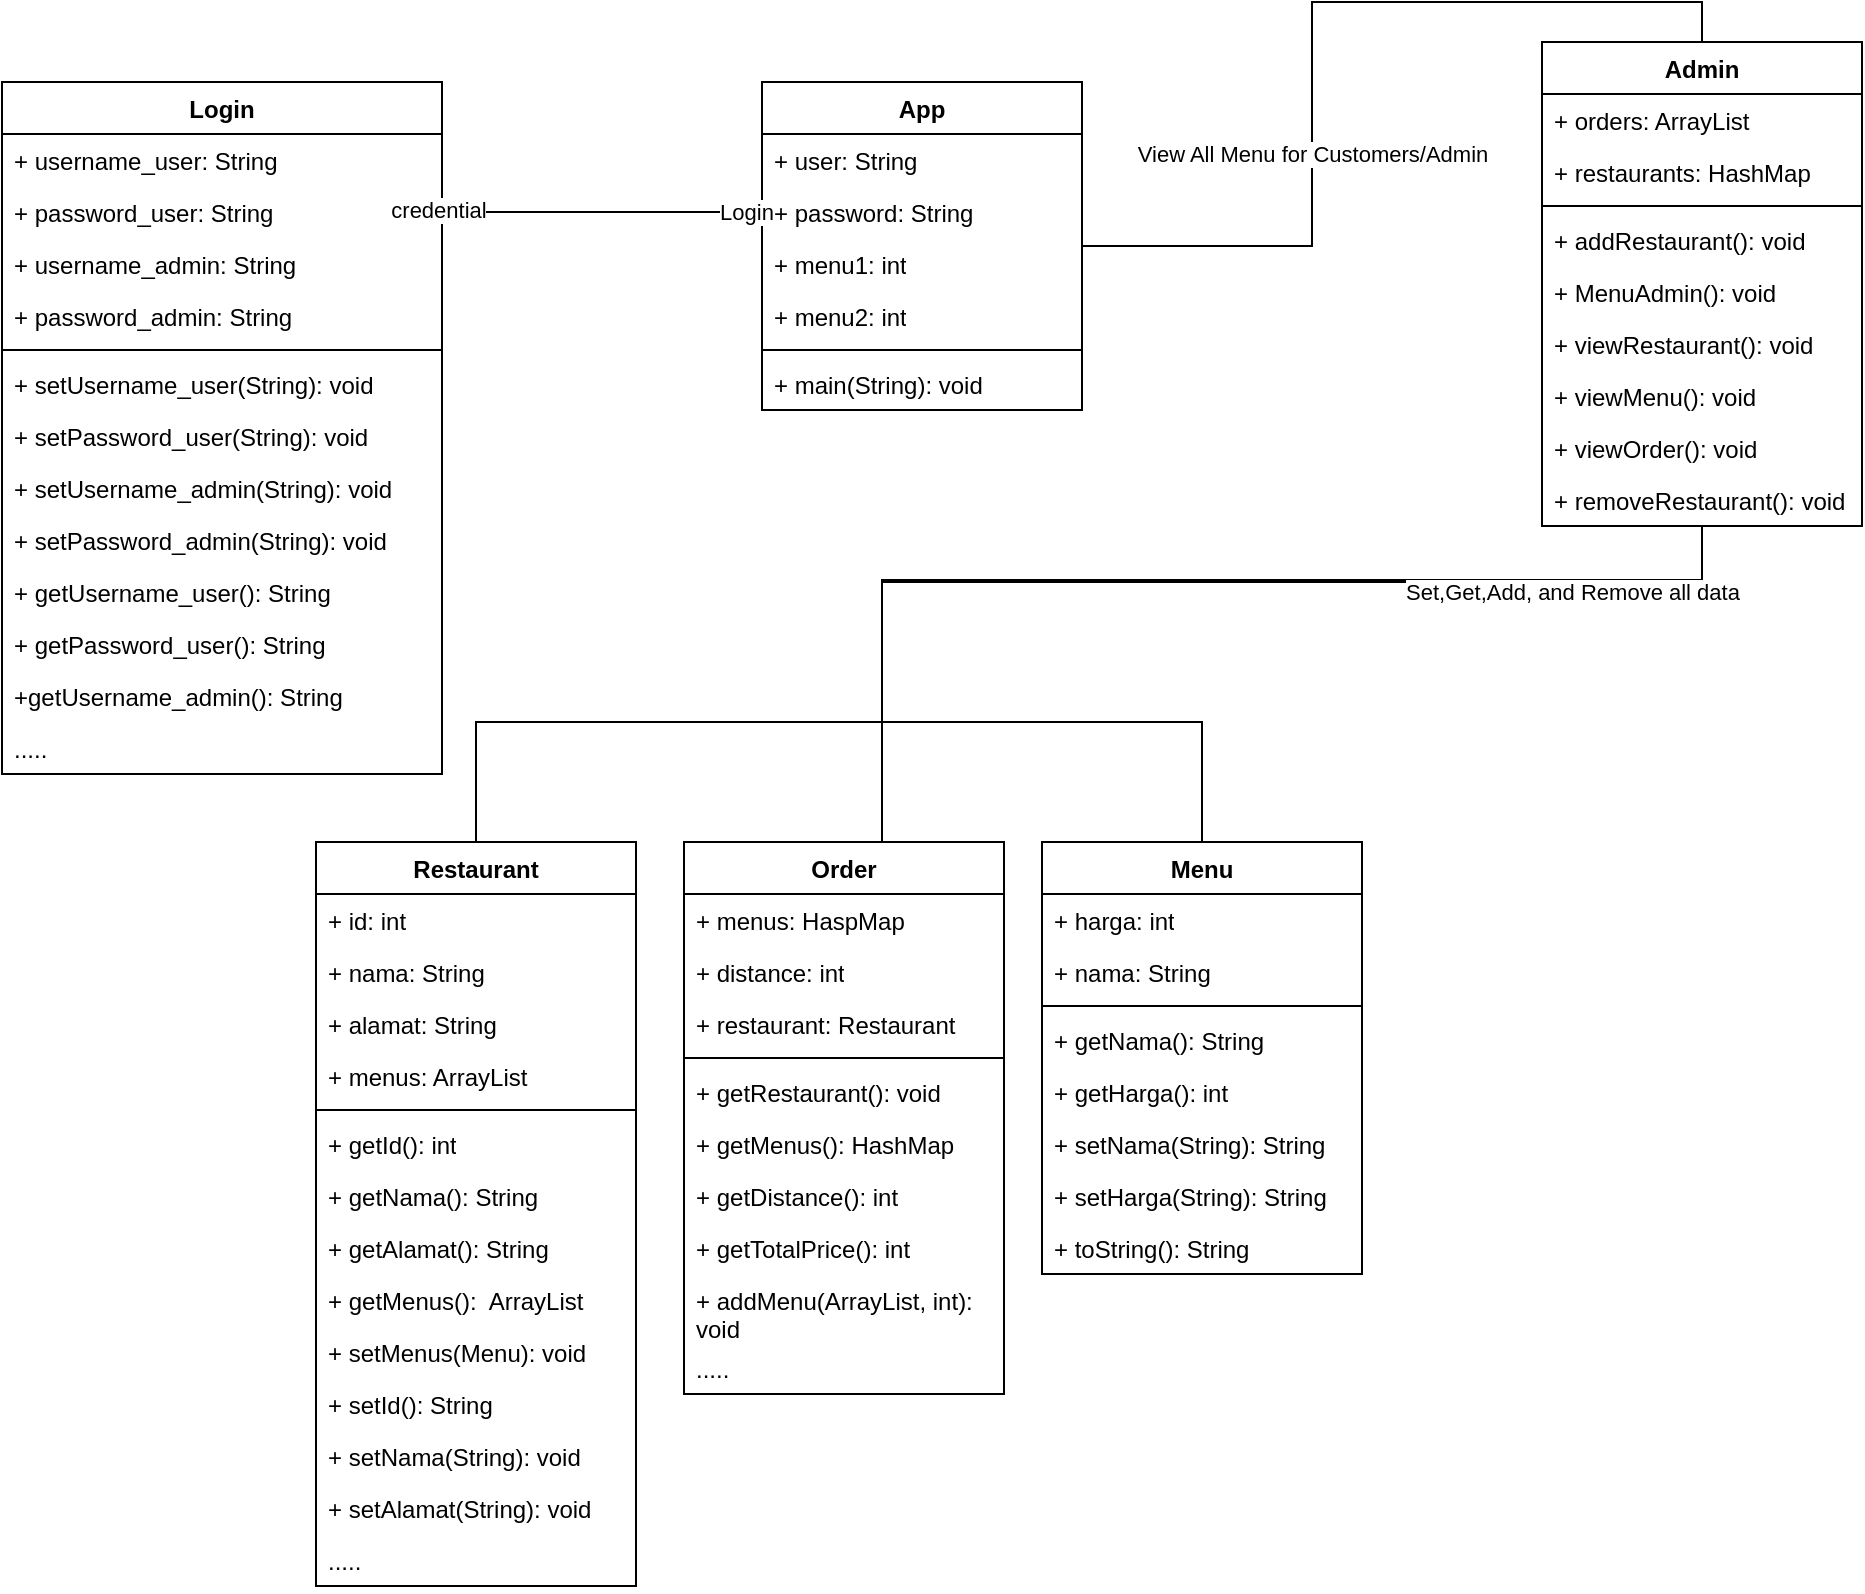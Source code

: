 <mxfile version="20.3.0" type="device"><diagram id="C5RBs43oDa-KdzZeNtuy" name="Page-1"><mxGraphModel dx="2310" dy="983" grid="1" gridSize="10" guides="1" tooltips="1" connect="1" arrows="1" fold="1" page="1" pageScale="1" pageWidth="827" pageHeight="1169" math="0" shadow="0"><root><mxCell id="WIyWlLk6GJQsqaUBKTNV-0"/><mxCell id="WIyWlLk6GJQsqaUBKTNV-1" parent="WIyWlLk6GJQsqaUBKTNV-0"/><mxCell id="Rb6IVblVEeUFYV8bvyJH-135" style="edgeStyle=orthogonalEdgeStyle;rounded=0;orthogonalLoop=1;jettySize=auto;html=1;entryX=0.5;entryY=0;entryDx=0;entryDy=0;endArrow=none;endFill=0;" parent="WIyWlLk6GJQsqaUBKTNV-1" source="Rb6IVblVEeUFYV8bvyJH-27" target="Rb6IVblVEeUFYV8bvyJH-101" edge="1"><mxGeometry relative="1" as="geometry"/></mxCell><mxCell id="Rb6IVblVEeUFYV8bvyJH-136" value="View All Menu for Customers/Admin" style="edgeLabel;html=1;align=center;verticalAlign=middle;resizable=0;points=[];" parent="Rb6IVblVEeUFYV8bvyJH-135" connectable="0" vertex="1"><mxGeometry x="-0.288" relative="1" as="geometry"><mxPoint as="offset"/></mxGeometry></mxCell><mxCell id="Rb6IVblVEeUFYV8bvyJH-27" value="App" style="swimlane;fontStyle=1;align=center;verticalAlign=top;childLayout=stackLayout;horizontal=1;startSize=26;horizontalStack=0;resizeParent=1;resizeParentMax=0;resizeLast=0;collapsible=1;marginBottom=0;whiteSpace=wrap;html=1;" parent="WIyWlLk6GJQsqaUBKTNV-1" vertex="1"><mxGeometry x="-270" y="240" width="160" height="164" as="geometry"/></mxCell><mxCell id="Rb6IVblVEeUFYV8bvyJH-28" value="+ user: String" style="text;strokeColor=none;fillColor=none;align=left;verticalAlign=top;spacingLeft=4;spacingRight=4;overflow=hidden;rotatable=0;points=[[0,0.5],[1,0.5]];portConstraint=eastwest;whiteSpace=wrap;html=1;" parent="Rb6IVblVEeUFYV8bvyJH-27" vertex="1"><mxGeometry y="26" width="160" height="26" as="geometry"/></mxCell><mxCell id="Rb6IVblVEeUFYV8bvyJH-33" value="+ password: String" style="text;strokeColor=none;fillColor=none;align=left;verticalAlign=top;spacingLeft=4;spacingRight=4;overflow=hidden;rotatable=0;points=[[0,0.5],[1,0.5]];portConstraint=eastwest;whiteSpace=wrap;html=1;" parent="Rb6IVblVEeUFYV8bvyJH-27" vertex="1"><mxGeometry y="52" width="160" height="26" as="geometry"/></mxCell><mxCell id="Rb6IVblVEeUFYV8bvyJH-32" value="+ menu1: int" style="text;strokeColor=none;fillColor=none;align=left;verticalAlign=top;spacingLeft=4;spacingRight=4;overflow=hidden;rotatable=0;points=[[0,0.5],[1,0.5]];portConstraint=eastwest;whiteSpace=wrap;html=1;" parent="Rb6IVblVEeUFYV8bvyJH-27" vertex="1"><mxGeometry y="78" width="160" height="26" as="geometry"/></mxCell><mxCell id="Rb6IVblVEeUFYV8bvyJH-31" value="+ menu2: int" style="text;strokeColor=none;fillColor=none;align=left;verticalAlign=top;spacingLeft=4;spacingRight=4;overflow=hidden;rotatable=0;points=[[0,0.5],[1,0.5]];portConstraint=eastwest;whiteSpace=wrap;html=1;" parent="Rb6IVblVEeUFYV8bvyJH-27" vertex="1"><mxGeometry y="104" width="160" height="26" as="geometry"/></mxCell><mxCell id="Rb6IVblVEeUFYV8bvyJH-29" value="" style="line;strokeWidth=1;fillColor=none;align=left;verticalAlign=middle;spacingTop=-1;spacingLeft=3;spacingRight=3;rotatable=0;labelPosition=right;points=[];portConstraint=eastwest;strokeColor=inherit;" parent="Rb6IVblVEeUFYV8bvyJH-27" vertex="1"><mxGeometry y="130" width="160" height="8" as="geometry"/></mxCell><mxCell id="Rb6IVblVEeUFYV8bvyJH-129" value="+ main(String): void" style="text;strokeColor=none;fillColor=none;align=left;verticalAlign=top;spacingLeft=4;spacingRight=4;overflow=hidden;rotatable=0;points=[[0,0.5],[1,0.5]];portConstraint=eastwest;whiteSpace=wrap;html=1;" parent="Rb6IVblVEeUFYV8bvyJH-27" vertex="1"><mxGeometry y="138" width="160" height="26" as="geometry"/></mxCell><mxCell id="Rb6IVblVEeUFYV8bvyJH-34" value="Login" style="swimlane;fontStyle=1;align=center;verticalAlign=top;childLayout=stackLayout;horizontal=1;startSize=26;horizontalStack=0;resizeParent=1;resizeParentMax=0;resizeLast=0;collapsible=1;marginBottom=0;whiteSpace=wrap;html=1;" parent="WIyWlLk6GJQsqaUBKTNV-1" vertex="1"><mxGeometry x="-650" y="240" width="220" height="346" as="geometry"/></mxCell><mxCell id="Rb6IVblVEeUFYV8bvyJH-35" value="+ username_user: String" style="text;strokeColor=none;fillColor=none;align=left;verticalAlign=top;spacingLeft=4;spacingRight=4;overflow=hidden;rotatable=0;points=[[0,0.5],[1,0.5]];portConstraint=eastwest;whiteSpace=wrap;html=1;" parent="Rb6IVblVEeUFYV8bvyJH-34" vertex="1"><mxGeometry y="26" width="220" height="26" as="geometry"/></mxCell><mxCell id="Rb6IVblVEeUFYV8bvyJH-36" value="+ password_user: String" style="text;strokeColor=none;fillColor=none;align=left;verticalAlign=top;spacingLeft=4;spacingRight=4;overflow=hidden;rotatable=0;points=[[0,0.5],[1,0.5]];portConstraint=eastwest;whiteSpace=wrap;html=1;" parent="Rb6IVblVEeUFYV8bvyJH-34" vertex="1"><mxGeometry y="52" width="220" height="26" as="geometry"/></mxCell><mxCell id="Rb6IVblVEeUFYV8bvyJH-37" value="+ username_admin: String" style="text;strokeColor=none;fillColor=none;align=left;verticalAlign=top;spacingLeft=4;spacingRight=4;overflow=hidden;rotatable=0;points=[[0,0.5],[1,0.5]];portConstraint=eastwest;whiteSpace=wrap;html=1;" parent="Rb6IVblVEeUFYV8bvyJH-34" vertex="1"><mxGeometry y="78" width="220" height="26" as="geometry"/></mxCell><mxCell id="Rb6IVblVEeUFYV8bvyJH-38" value="+ password_admin: String" style="text;strokeColor=none;fillColor=none;align=left;verticalAlign=top;spacingLeft=4;spacingRight=4;overflow=hidden;rotatable=0;points=[[0,0.5],[1,0.5]];portConstraint=eastwest;whiteSpace=wrap;html=1;" parent="Rb6IVblVEeUFYV8bvyJH-34" vertex="1"><mxGeometry y="104" width="220" height="26" as="geometry"/></mxCell><mxCell id="Rb6IVblVEeUFYV8bvyJH-39" value="" style="line;strokeWidth=1;fillColor=none;align=left;verticalAlign=middle;spacingTop=-1;spacingLeft=3;spacingRight=3;rotatable=0;labelPosition=right;points=[];portConstraint=eastwest;strokeColor=inherit;" parent="Rb6IVblVEeUFYV8bvyJH-34" vertex="1"><mxGeometry y="130" width="220" height="8" as="geometry"/></mxCell><mxCell id="Rb6IVblVEeUFYV8bvyJH-40" value="+ setUsername_user(String): void" style="text;strokeColor=none;fillColor=none;align=left;verticalAlign=top;spacingLeft=4;spacingRight=4;overflow=hidden;rotatable=0;points=[[0,0.5],[1,0.5]];portConstraint=eastwest;whiteSpace=wrap;html=1;" parent="Rb6IVblVEeUFYV8bvyJH-34" vertex="1"><mxGeometry y="138" width="220" height="26" as="geometry"/></mxCell><mxCell id="Rb6IVblVEeUFYV8bvyJH-41" value="+ setPassword_user(String): void" style="text;strokeColor=none;fillColor=none;align=left;verticalAlign=top;spacingLeft=4;spacingRight=4;overflow=hidden;rotatable=0;points=[[0,0.5],[1,0.5]];portConstraint=eastwest;whiteSpace=wrap;html=1;" parent="Rb6IVblVEeUFYV8bvyJH-34" vertex="1"><mxGeometry y="164" width="220" height="26" as="geometry"/></mxCell><mxCell id="Rb6IVblVEeUFYV8bvyJH-42" value="+ setUsername_admin(String): void" style="text;strokeColor=none;fillColor=none;align=left;verticalAlign=top;spacingLeft=4;spacingRight=4;overflow=hidden;rotatable=0;points=[[0,0.5],[1,0.5]];portConstraint=eastwest;whiteSpace=wrap;html=1;" parent="Rb6IVblVEeUFYV8bvyJH-34" vertex="1"><mxGeometry y="190" width="220" height="26" as="geometry"/></mxCell><mxCell id="Rb6IVblVEeUFYV8bvyJH-43" value="+ setPassword_admin(String): void" style="text;strokeColor=none;fillColor=none;align=left;verticalAlign=top;spacingLeft=4;spacingRight=4;overflow=hidden;rotatable=0;points=[[0,0.5],[1,0.5]];portConstraint=eastwest;whiteSpace=wrap;html=1;" parent="Rb6IVblVEeUFYV8bvyJH-34" vertex="1"><mxGeometry y="216" width="220" height="26" as="geometry"/></mxCell><mxCell id="Rb6IVblVEeUFYV8bvyJH-44" value="+ getUsername_user(): String" style="text;strokeColor=none;fillColor=none;align=left;verticalAlign=top;spacingLeft=4;spacingRight=4;overflow=hidden;rotatable=0;points=[[0,0.5],[1,0.5]];portConstraint=eastwest;whiteSpace=wrap;html=1;" parent="Rb6IVblVEeUFYV8bvyJH-34" vertex="1"><mxGeometry y="242" width="220" height="26" as="geometry"/></mxCell><mxCell id="Rb6IVblVEeUFYV8bvyJH-47" value="+ getPassword_user(): String" style="text;strokeColor=none;fillColor=none;align=left;verticalAlign=top;spacingLeft=4;spacingRight=4;overflow=hidden;rotatable=0;points=[[0,0.5],[1,0.5]];portConstraint=eastwest;whiteSpace=wrap;html=1;" parent="Rb6IVblVEeUFYV8bvyJH-34" vertex="1"><mxGeometry y="268" width="220" height="26" as="geometry"/></mxCell><mxCell id="Rb6IVblVEeUFYV8bvyJH-46" value="+getUsername_admin(): String" style="text;strokeColor=none;fillColor=none;align=left;verticalAlign=top;spacingLeft=4;spacingRight=4;overflow=hidden;rotatable=0;points=[[0,0.5],[1,0.5]];portConstraint=eastwest;whiteSpace=wrap;html=1;" parent="Rb6IVblVEeUFYV8bvyJH-34" vertex="1"><mxGeometry y="294" width="220" height="26" as="geometry"/></mxCell><mxCell id="Rb6IVblVEeUFYV8bvyJH-45" value="....." style="text;strokeColor=none;fillColor=none;align=left;verticalAlign=top;spacingLeft=4;spacingRight=4;overflow=hidden;rotatable=0;points=[[0,0.5],[1,0.5]];portConstraint=eastwest;whiteSpace=wrap;html=1;" parent="Rb6IVblVEeUFYV8bvyJH-34" vertex="1"><mxGeometry y="320" width="220" height="26" as="geometry"/></mxCell><mxCell id="Rb6IVblVEeUFYV8bvyJH-126" style="edgeStyle=orthogonalEdgeStyle;rounded=0;orthogonalLoop=1;jettySize=auto;html=1;endArrow=none;endFill=0;" parent="WIyWlLk6GJQsqaUBKTNV-1" source="Rb6IVblVEeUFYV8bvyJH-62" target="Rb6IVblVEeUFYV8bvyJH-118" edge="1"><mxGeometry relative="1" as="geometry"><Array as="points"><mxPoint x="-50" y="560"/><mxPoint x="-210" y="560"/><mxPoint x="-210" y="489"/></Array></mxGeometry></mxCell><mxCell id="Rb6IVblVEeUFYV8bvyJH-62" value="Menu" style="swimlane;fontStyle=1;align=center;verticalAlign=top;childLayout=stackLayout;horizontal=1;startSize=26;horizontalStack=0;resizeParent=1;resizeParentMax=0;resizeLast=0;collapsible=1;marginBottom=0;whiteSpace=wrap;html=1;" parent="WIyWlLk6GJQsqaUBKTNV-1" vertex="1"><mxGeometry x="-130" y="620" width="160" height="216" as="geometry"/></mxCell><mxCell id="Rb6IVblVEeUFYV8bvyJH-67" value="+ harga: int" style="text;strokeColor=none;fillColor=none;align=left;verticalAlign=top;spacingLeft=4;spacingRight=4;overflow=hidden;rotatable=0;points=[[0,0.5],[1,0.5]];portConstraint=eastwest;whiteSpace=wrap;html=1;" parent="Rb6IVblVEeUFYV8bvyJH-62" vertex="1"><mxGeometry y="26" width="160" height="26" as="geometry"/></mxCell><mxCell id="Rb6IVblVEeUFYV8bvyJH-63" value="+ nama: String" style="text;strokeColor=none;fillColor=none;align=left;verticalAlign=top;spacingLeft=4;spacingRight=4;overflow=hidden;rotatable=0;points=[[0,0.5],[1,0.5]];portConstraint=eastwest;whiteSpace=wrap;html=1;" parent="Rb6IVblVEeUFYV8bvyJH-62" vertex="1"><mxGeometry y="52" width="160" height="26" as="geometry"/></mxCell><mxCell id="Rb6IVblVEeUFYV8bvyJH-64" value="" style="line;strokeWidth=1;fillColor=none;align=left;verticalAlign=middle;spacingTop=-1;spacingLeft=3;spacingRight=3;rotatable=0;labelPosition=right;points=[];portConstraint=eastwest;strokeColor=inherit;" parent="Rb6IVblVEeUFYV8bvyJH-62" vertex="1"><mxGeometry y="78" width="160" height="8" as="geometry"/></mxCell><mxCell id="Rb6IVblVEeUFYV8bvyJH-65" value="+ getNama(): String" style="text;strokeColor=none;fillColor=none;align=left;verticalAlign=top;spacingLeft=4;spacingRight=4;overflow=hidden;rotatable=0;points=[[0,0.5],[1,0.5]];portConstraint=eastwest;whiteSpace=wrap;html=1;" parent="Rb6IVblVEeUFYV8bvyJH-62" vertex="1"><mxGeometry y="86" width="160" height="26" as="geometry"/></mxCell><mxCell id="Rb6IVblVEeUFYV8bvyJH-70" value="+ getHarga(): int" style="text;strokeColor=none;fillColor=none;align=left;verticalAlign=top;spacingLeft=4;spacingRight=4;overflow=hidden;rotatable=0;points=[[0,0.5],[1,0.5]];portConstraint=eastwest;whiteSpace=wrap;html=1;" parent="Rb6IVblVEeUFYV8bvyJH-62" vertex="1"><mxGeometry y="112" width="160" height="26" as="geometry"/></mxCell><mxCell id="Rb6IVblVEeUFYV8bvyJH-69" value="+ setNama(String): String" style="text;strokeColor=none;fillColor=none;align=left;verticalAlign=top;spacingLeft=4;spacingRight=4;overflow=hidden;rotatable=0;points=[[0,0.5],[1,0.5]];portConstraint=eastwest;whiteSpace=wrap;html=1;" parent="Rb6IVblVEeUFYV8bvyJH-62" vertex="1"><mxGeometry y="138" width="160" height="26" as="geometry"/></mxCell><mxCell id="Rb6IVblVEeUFYV8bvyJH-68" value="+ setHarga(String): String" style="text;strokeColor=none;fillColor=none;align=left;verticalAlign=top;spacingLeft=4;spacingRight=4;overflow=hidden;rotatable=0;points=[[0,0.5],[1,0.5]];portConstraint=eastwest;whiteSpace=wrap;html=1;" parent="Rb6IVblVEeUFYV8bvyJH-62" vertex="1"><mxGeometry y="164" width="160" height="26" as="geometry"/></mxCell><mxCell id="Rb6IVblVEeUFYV8bvyJH-71" value="+ toString(): String" style="text;strokeColor=none;fillColor=none;align=left;verticalAlign=top;spacingLeft=4;spacingRight=4;overflow=hidden;rotatable=0;points=[[0,0.5],[1,0.5]];portConstraint=eastwest;whiteSpace=wrap;html=1;" parent="Rb6IVblVEeUFYV8bvyJH-62" vertex="1"><mxGeometry y="190" width="160" height="26" as="geometry"/></mxCell><mxCell id="Rb6IVblVEeUFYV8bvyJH-124" style="edgeStyle=orthogonalEdgeStyle;rounded=0;orthogonalLoop=1;jettySize=auto;html=1;endArrow=none;endFill=0;" parent="WIyWlLk6GJQsqaUBKTNV-1" source="Rb6IVblVEeUFYV8bvyJH-72" target="Rb6IVblVEeUFYV8bvyJH-118" edge="1"><mxGeometry relative="1" as="geometry"><Array as="points"><mxPoint x="-413" y="560"/><mxPoint x="-210" y="560"/><mxPoint x="-210" y="489"/></Array></mxGeometry></mxCell><mxCell id="Rb6IVblVEeUFYV8bvyJH-72" value="Restaurant" style="swimlane;fontStyle=1;align=center;verticalAlign=top;childLayout=stackLayout;horizontal=1;startSize=26;horizontalStack=0;resizeParent=1;resizeParentMax=0;resizeLast=0;collapsible=1;marginBottom=0;whiteSpace=wrap;html=1;" parent="WIyWlLk6GJQsqaUBKTNV-1" vertex="1"><mxGeometry x="-493" y="620" width="160" height="372" as="geometry"/></mxCell><mxCell id="Rb6IVblVEeUFYV8bvyJH-73" value="+ id: int" style="text;strokeColor=none;fillColor=none;align=left;verticalAlign=top;spacingLeft=4;spacingRight=4;overflow=hidden;rotatable=0;points=[[0,0.5],[1,0.5]];portConstraint=eastwest;whiteSpace=wrap;html=1;" parent="Rb6IVblVEeUFYV8bvyJH-72" vertex="1"><mxGeometry y="26" width="160" height="26" as="geometry"/></mxCell><mxCell id="Rb6IVblVEeUFYV8bvyJH-79" value="+ nama: String" style="text;strokeColor=none;fillColor=none;align=left;verticalAlign=top;spacingLeft=4;spacingRight=4;overflow=hidden;rotatable=0;points=[[0,0.5],[1,0.5]];portConstraint=eastwest;whiteSpace=wrap;html=1;" parent="Rb6IVblVEeUFYV8bvyJH-72" vertex="1"><mxGeometry y="52" width="160" height="26" as="geometry"/></mxCell><mxCell id="Rb6IVblVEeUFYV8bvyJH-78" value="+ alamat: String" style="text;strokeColor=none;fillColor=none;align=left;verticalAlign=top;spacingLeft=4;spacingRight=4;overflow=hidden;rotatable=0;points=[[0,0.5],[1,0.5]];portConstraint=eastwest;whiteSpace=wrap;html=1;" parent="Rb6IVblVEeUFYV8bvyJH-72" vertex="1"><mxGeometry y="78" width="160" height="26" as="geometry"/></mxCell><mxCell id="Rb6IVblVEeUFYV8bvyJH-77" value="+ menus: ArrayList" style="text;strokeColor=none;fillColor=none;align=left;verticalAlign=top;spacingLeft=4;spacingRight=4;overflow=hidden;rotatable=0;points=[[0,0.5],[1,0.5]];portConstraint=eastwest;whiteSpace=wrap;html=1;" parent="Rb6IVblVEeUFYV8bvyJH-72" vertex="1"><mxGeometry y="104" width="160" height="26" as="geometry"/></mxCell><mxCell id="Rb6IVblVEeUFYV8bvyJH-74" value="" style="line;strokeWidth=1;fillColor=none;align=left;verticalAlign=middle;spacingTop=-1;spacingLeft=3;spacingRight=3;rotatable=0;labelPosition=right;points=[];portConstraint=eastwest;strokeColor=inherit;" parent="Rb6IVblVEeUFYV8bvyJH-72" vertex="1"><mxGeometry y="130" width="160" height="8" as="geometry"/></mxCell><mxCell id="Rb6IVblVEeUFYV8bvyJH-75" value="+ getId(): int" style="text;strokeColor=none;fillColor=none;align=left;verticalAlign=top;spacingLeft=4;spacingRight=4;overflow=hidden;rotatable=0;points=[[0,0.5],[1,0.5]];portConstraint=eastwest;whiteSpace=wrap;html=1;" parent="Rb6IVblVEeUFYV8bvyJH-72" vertex="1"><mxGeometry y="138" width="160" height="26" as="geometry"/></mxCell><mxCell id="Rb6IVblVEeUFYV8bvyJH-84" value="+ getNama(): String" style="text;strokeColor=none;fillColor=none;align=left;verticalAlign=top;spacingLeft=4;spacingRight=4;overflow=hidden;rotatable=0;points=[[0,0.5],[1,0.5]];portConstraint=eastwest;whiteSpace=wrap;html=1;" parent="Rb6IVblVEeUFYV8bvyJH-72" vertex="1"><mxGeometry y="164" width="160" height="26" as="geometry"/></mxCell><mxCell id="Rb6IVblVEeUFYV8bvyJH-83" value="+ getAlamat(): String" style="text;strokeColor=none;fillColor=none;align=left;verticalAlign=top;spacingLeft=4;spacingRight=4;overflow=hidden;rotatable=0;points=[[0,0.5],[1,0.5]];portConstraint=eastwest;whiteSpace=wrap;html=1;" parent="Rb6IVblVEeUFYV8bvyJH-72" vertex="1"><mxGeometry y="190" width="160" height="26" as="geometry"/></mxCell><mxCell id="Rb6IVblVEeUFYV8bvyJH-82" value="+ getMenus():&amp;nbsp; ArrayList" style="text;strokeColor=none;fillColor=none;align=left;verticalAlign=top;spacingLeft=4;spacingRight=4;overflow=hidden;rotatable=0;points=[[0,0.5],[1,0.5]];portConstraint=eastwest;whiteSpace=wrap;html=1;" parent="Rb6IVblVEeUFYV8bvyJH-72" vertex="1"><mxGeometry y="216" width="160" height="26" as="geometry"/></mxCell><mxCell id="Rb6IVblVEeUFYV8bvyJH-80" value="+ setMenus(Menu): void" style="text;strokeColor=none;fillColor=none;align=left;verticalAlign=top;spacingLeft=4;spacingRight=4;overflow=hidden;rotatable=0;points=[[0,0.5],[1,0.5]];portConstraint=eastwest;whiteSpace=wrap;html=1;" parent="Rb6IVblVEeUFYV8bvyJH-72" vertex="1"><mxGeometry y="242" width="160" height="26" as="geometry"/></mxCell><mxCell id="Rb6IVblVEeUFYV8bvyJH-85" value="+ setId(): String" style="text;strokeColor=none;fillColor=none;align=left;verticalAlign=top;spacingLeft=4;spacingRight=4;overflow=hidden;rotatable=0;points=[[0,0.5],[1,0.5]];portConstraint=eastwest;whiteSpace=wrap;html=1;" parent="Rb6IVblVEeUFYV8bvyJH-72" vertex="1"><mxGeometry y="268" width="160" height="26" as="geometry"/></mxCell><mxCell id="Rb6IVblVEeUFYV8bvyJH-86" value="+ setNama(String): void" style="text;strokeColor=none;fillColor=none;align=left;verticalAlign=top;spacingLeft=4;spacingRight=4;overflow=hidden;rotatable=0;points=[[0,0.5],[1,0.5]];portConstraint=eastwest;whiteSpace=wrap;html=1;" parent="Rb6IVblVEeUFYV8bvyJH-72" vertex="1"><mxGeometry y="294" width="160" height="26" as="geometry"/></mxCell><mxCell id="Rb6IVblVEeUFYV8bvyJH-87" value="+ setAlamat(String): void" style="text;strokeColor=none;fillColor=none;align=left;verticalAlign=top;spacingLeft=4;spacingRight=4;overflow=hidden;rotatable=0;points=[[0,0.5],[1,0.5]];portConstraint=eastwest;whiteSpace=wrap;html=1;" parent="Rb6IVblVEeUFYV8bvyJH-72" vertex="1"><mxGeometry y="320" width="160" height="26" as="geometry"/></mxCell><mxCell id="Rb6IVblVEeUFYV8bvyJH-88" value="....." style="text;strokeColor=none;fillColor=none;align=left;verticalAlign=top;spacingLeft=4;spacingRight=4;overflow=hidden;rotatable=0;points=[[0,0.5],[1,0.5]];portConstraint=eastwest;whiteSpace=wrap;html=1;" parent="Rb6IVblVEeUFYV8bvyJH-72" vertex="1"><mxGeometry y="346" width="160" height="26" as="geometry"/></mxCell><mxCell id="Rb6IVblVEeUFYV8bvyJH-81" style="text;strokeColor=none;fillColor=none;align=left;verticalAlign=top;spacingLeft=4;spacingRight=4;overflow=hidden;rotatable=0;points=[[0,0.5],[1,0.5]];portConstraint=eastwest;whiteSpace=wrap;html=1;" parent="WIyWlLk6GJQsqaUBKTNV-1" vertex="1"><mxGeometry x="-650" y="280" width="160" height="26" as="geometry"/></mxCell><mxCell id="Rb6IVblVEeUFYV8bvyJH-101" value="Admin" style="swimlane;fontStyle=1;align=center;verticalAlign=top;childLayout=stackLayout;horizontal=1;startSize=26;horizontalStack=0;resizeParent=1;resizeParentMax=0;resizeLast=0;collapsible=1;marginBottom=0;whiteSpace=wrap;html=1;" parent="WIyWlLk6GJQsqaUBKTNV-1" vertex="1"><mxGeometry x="120" y="220" width="160" height="242" as="geometry"/></mxCell><mxCell id="Rb6IVblVEeUFYV8bvyJH-109" value="+ orders: ArrayList" style="text;strokeColor=none;fillColor=none;align=left;verticalAlign=top;spacingLeft=4;spacingRight=4;overflow=hidden;rotatable=0;points=[[0,0.5],[1,0.5]];portConstraint=eastwest;whiteSpace=wrap;html=1;" parent="Rb6IVblVEeUFYV8bvyJH-101" vertex="1"><mxGeometry y="26" width="160" height="26" as="geometry"/></mxCell><mxCell id="Rb6IVblVEeUFYV8bvyJH-102" value="+ restaurants: HashMap" style="text;strokeColor=none;fillColor=none;align=left;verticalAlign=top;spacingLeft=4;spacingRight=4;overflow=hidden;rotatable=0;points=[[0,0.5],[1,0.5]];portConstraint=eastwest;whiteSpace=wrap;html=1;" parent="Rb6IVblVEeUFYV8bvyJH-101" vertex="1"><mxGeometry y="52" width="160" height="26" as="geometry"/></mxCell><mxCell id="Rb6IVblVEeUFYV8bvyJH-103" value="" style="line;strokeWidth=1;fillColor=none;align=left;verticalAlign=middle;spacingTop=-1;spacingLeft=3;spacingRight=3;rotatable=0;labelPosition=right;points=[];portConstraint=eastwest;strokeColor=inherit;" parent="Rb6IVblVEeUFYV8bvyJH-101" vertex="1"><mxGeometry y="78" width="160" height="8" as="geometry"/></mxCell><mxCell id="Rb6IVblVEeUFYV8bvyJH-104" value="+ addRestaurant(): void" style="text;strokeColor=none;fillColor=none;align=left;verticalAlign=top;spacingLeft=4;spacingRight=4;overflow=hidden;rotatable=0;points=[[0,0.5],[1,0.5]];portConstraint=eastwest;whiteSpace=wrap;html=1;" parent="Rb6IVblVEeUFYV8bvyJH-101" vertex="1"><mxGeometry y="86" width="160" height="26" as="geometry"/></mxCell><mxCell id="Rb6IVblVEeUFYV8bvyJH-117" value="+ MenuAdmin(): void" style="text;strokeColor=none;fillColor=none;align=left;verticalAlign=top;spacingLeft=4;spacingRight=4;overflow=hidden;rotatable=0;points=[[0,0.5],[1,0.5]];portConstraint=eastwest;whiteSpace=wrap;html=1;" parent="Rb6IVblVEeUFYV8bvyJH-101" vertex="1"><mxGeometry y="112" width="160" height="26" as="geometry"/></mxCell><mxCell id="Rb6IVblVEeUFYV8bvyJH-116" value="+ viewRestaurant(): void" style="text;strokeColor=none;fillColor=none;align=left;verticalAlign=top;spacingLeft=4;spacingRight=4;overflow=hidden;rotatable=0;points=[[0,0.5],[1,0.5]];portConstraint=eastwest;whiteSpace=wrap;html=1;" parent="Rb6IVblVEeUFYV8bvyJH-101" vertex="1"><mxGeometry y="138" width="160" height="26" as="geometry"/></mxCell><mxCell id="Rb6IVblVEeUFYV8bvyJH-115" value="+ viewMenu(): void" style="text;strokeColor=none;fillColor=none;align=left;verticalAlign=top;spacingLeft=4;spacingRight=4;overflow=hidden;rotatable=0;points=[[0,0.5],[1,0.5]];portConstraint=eastwest;whiteSpace=wrap;html=1;" parent="Rb6IVblVEeUFYV8bvyJH-101" vertex="1"><mxGeometry y="164" width="160" height="26" as="geometry"/></mxCell><mxCell id="Rb6IVblVEeUFYV8bvyJH-114" value="+ viewOrder(): void" style="text;strokeColor=none;fillColor=none;align=left;verticalAlign=top;spacingLeft=4;spacingRight=4;overflow=hidden;rotatable=0;points=[[0,0.5],[1,0.5]];portConstraint=eastwest;whiteSpace=wrap;html=1;" parent="Rb6IVblVEeUFYV8bvyJH-101" vertex="1"><mxGeometry y="190" width="160" height="26" as="geometry"/></mxCell><mxCell id="Rb6IVblVEeUFYV8bvyJH-118" value="+ removeRestaurant(): void" style="text;strokeColor=none;fillColor=none;align=left;verticalAlign=top;spacingLeft=4;spacingRight=4;overflow=hidden;rotatable=0;points=[[0,0.5],[1,0.5]];portConstraint=eastwest;whiteSpace=wrap;html=1;" parent="Rb6IVblVEeUFYV8bvyJH-101" vertex="1"><mxGeometry y="216" width="160" height="26" as="geometry"/></mxCell><mxCell id="Rb6IVblVEeUFYV8bvyJH-133" style="edgeStyle=orthogonalEdgeStyle;rounded=0;orthogonalLoop=1;jettySize=auto;html=1;entryX=0.5;entryY=1;entryDx=0;entryDy=0;endArrow=none;endFill=0;" parent="WIyWlLk6GJQsqaUBKTNV-1" source="Rb6IVblVEeUFYV8bvyJH-89" target="Rb6IVblVEeUFYV8bvyJH-101" edge="1"><mxGeometry relative="1" as="geometry"><Array as="points"><mxPoint x="-210" y="490"/><mxPoint x="200" y="490"/></Array></mxGeometry></mxCell><mxCell id="Rb6IVblVEeUFYV8bvyJH-134" value="Set,Get,Add, and Remove all data" style="edgeLabel;html=1;align=center;verticalAlign=middle;resizable=0;points=[];" parent="Rb6IVblVEeUFYV8bvyJH-133" connectable="0" vertex="1"><mxGeometry x="0.668" y="1" relative="1" as="geometry"><mxPoint x="1" y="6" as="offset"/></mxGeometry></mxCell><mxCell id="Rb6IVblVEeUFYV8bvyJH-89" value="Order" style="swimlane;fontStyle=1;align=center;verticalAlign=top;childLayout=stackLayout;horizontal=1;startSize=26;horizontalStack=0;resizeParent=1;resizeParentMax=0;resizeLast=0;collapsible=1;marginBottom=0;whiteSpace=wrap;html=1;" parent="WIyWlLk6GJQsqaUBKTNV-1" vertex="1"><mxGeometry x="-309" y="620" width="160" height="276" as="geometry"/></mxCell><mxCell id="Rb6IVblVEeUFYV8bvyJH-90" value="+ menus: HaspMap" style="text;strokeColor=none;fillColor=none;align=left;verticalAlign=top;spacingLeft=4;spacingRight=4;overflow=hidden;rotatable=0;points=[[0,0.5],[1,0.5]];portConstraint=eastwest;whiteSpace=wrap;html=1;" parent="Rb6IVblVEeUFYV8bvyJH-89" vertex="1"><mxGeometry y="26" width="160" height="26" as="geometry"/></mxCell><mxCell id="Rb6IVblVEeUFYV8bvyJH-95" value="+ distance: int" style="text;strokeColor=none;fillColor=none;align=left;verticalAlign=top;spacingLeft=4;spacingRight=4;overflow=hidden;rotatable=0;points=[[0,0.5],[1,0.5]];portConstraint=eastwest;whiteSpace=wrap;html=1;" parent="Rb6IVblVEeUFYV8bvyJH-89" vertex="1"><mxGeometry y="52" width="160" height="26" as="geometry"/></mxCell><mxCell id="28ajkvePsvRKC5f3D-5W-0" value="+ restaurant: Restaurant" style="text;strokeColor=none;fillColor=none;align=left;verticalAlign=top;spacingLeft=4;spacingRight=4;overflow=hidden;rotatable=0;points=[[0,0.5],[1,0.5]];portConstraint=eastwest;whiteSpace=wrap;html=1;" vertex="1" parent="Rb6IVblVEeUFYV8bvyJH-89"><mxGeometry y="78" width="160" height="26" as="geometry"/></mxCell><mxCell id="Rb6IVblVEeUFYV8bvyJH-91" value="" style="line;strokeWidth=1;fillColor=none;align=left;verticalAlign=middle;spacingTop=-1;spacingLeft=3;spacingRight=3;rotatable=0;labelPosition=right;points=[];portConstraint=eastwest;strokeColor=inherit;" parent="Rb6IVblVEeUFYV8bvyJH-89" vertex="1"><mxGeometry y="104" width="160" height="8" as="geometry"/></mxCell><mxCell id="Rb6IVblVEeUFYV8bvyJH-92" value="+ getRestaurant(): void" style="text;strokeColor=none;fillColor=none;align=left;verticalAlign=top;spacingLeft=4;spacingRight=4;overflow=hidden;rotatable=0;points=[[0,0.5],[1,0.5]];portConstraint=eastwest;whiteSpace=wrap;html=1;" parent="Rb6IVblVEeUFYV8bvyJH-89" vertex="1"><mxGeometry y="112" width="160" height="26" as="geometry"/></mxCell><mxCell id="Rb6IVblVEeUFYV8bvyJH-96" value="+ getMenus(): HashMap" style="text;strokeColor=none;fillColor=none;align=left;verticalAlign=top;spacingLeft=4;spacingRight=4;overflow=hidden;rotatable=0;points=[[0,0.5],[1,0.5]];portConstraint=eastwest;whiteSpace=wrap;html=1;" parent="Rb6IVblVEeUFYV8bvyJH-89" vertex="1"><mxGeometry y="138" width="160" height="26" as="geometry"/></mxCell><mxCell id="Rb6IVblVEeUFYV8bvyJH-97" value="+ getDistance(): int" style="text;strokeColor=none;fillColor=none;align=left;verticalAlign=top;spacingLeft=4;spacingRight=4;overflow=hidden;rotatable=0;points=[[0,0.5],[1,0.5]];portConstraint=eastwest;whiteSpace=wrap;html=1;" parent="Rb6IVblVEeUFYV8bvyJH-89" vertex="1"><mxGeometry y="164" width="160" height="26" as="geometry"/></mxCell><mxCell id="Rb6IVblVEeUFYV8bvyJH-98" value="+ getTotalPrice(): int" style="text;strokeColor=none;fillColor=none;align=left;verticalAlign=top;spacingLeft=4;spacingRight=4;overflow=hidden;rotatable=0;points=[[0,0.5],[1,0.5]];portConstraint=eastwest;whiteSpace=wrap;html=1;" parent="Rb6IVblVEeUFYV8bvyJH-89" vertex="1"><mxGeometry y="190" width="160" height="26" as="geometry"/></mxCell><mxCell id="Rb6IVblVEeUFYV8bvyJH-99" value="+ addMenu(ArrayList, int): void" style="text;strokeColor=none;fillColor=none;align=left;verticalAlign=top;spacingLeft=4;spacingRight=4;overflow=hidden;rotatable=0;points=[[0,0.5],[1,0.5]];portConstraint=eastwest;whiteSpace=wrap;html=1;" parent="Rb6IVblVEeUFYV8bvyJH-89" vertex="1"><mxGeometry y="216" width="160" height="34" as="geometry"/></mxCell><mxCell id="Rb6IVblVEeUFYV8bvyJH-100" value="....." style="text;strokeColor=none;fillColor=none;align=left;verticalAlign=top;spacingLeft=4;spacingRight=4;overflow=hidden;rotatable=0;points=[[0,0.5],[1,0.5]];portConstraint=eastwest;whiteSpace=wrap;html=1;" parent="Rb6IVblVEeUFYV8bvyJH-89" vertex="1"><mxGeometry y="250" width="160" height="26" as="geometry"/></mxCell><mxCell id="Rb6IVblVEeUFYV8bvyJH-130" style="edgeStyle=orthogonalEdgeStyle;rounded=0;orthogonalLoop=1;jettySize=auto;html=1;endArrow=none;endFill=0;" parent="WIyWlLk6GJQsqaUBKTNV-1" source="Rb6IVblVEeUFYV8bvyJH-36" target="Rb6IVblVEeUFYV8bvyJH-33" edge="1"><mxGeometry relative="1" as="geometry"/></mxCell><mxCell id="Rb6IVblVEeUFYV8bvyJH-131" value="Login" style="edgeLabel;html=1;align=center;verticalAlign=middle;resizable=0;points=[];" parent="Rb6IVblVEeUFYV8bvyJH-130" connectable="0" vertex="1"><mxGeometry x="0.816" relative="1" as="geometry"><mxPoint x="6" as="offset"/></mxGeometry></mxCell><mxCell id="Rb6IVblVEeUFYV8bvyJH-132" value="credential" style="edgeLabel;html=1;align=center;verticalAlign=middle;resizable=0;points=[];" parent="Rb6IVblVEeUFYV8bvyJH-130" connectable="0" vertex="1"><mxGeometry x="-0.822" y="1" relative="1" as="geometry"><mxPoint x="-16" as="offset"/></mxGeometry></mxCell></root></mxGraphModel></diagram></mxfile>